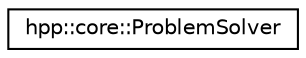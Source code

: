 digraph "Graphical Class Hierarchy"
{
  edge [fontname="Helvetica",fontsize="10",labelfontname="Helvetica",labelfontsize="10"];
  node [fontname="Helvetica",fontsize="10",shape=record];
  rankdir="LR";
  Node1 [label="hpp::core::ProblemSolver",height=0.2,width=0.4,color="black", fillcolor="white", style="filled",URL="$a00045.html",tooltip="Set and solve a path planning problem. "];
}
